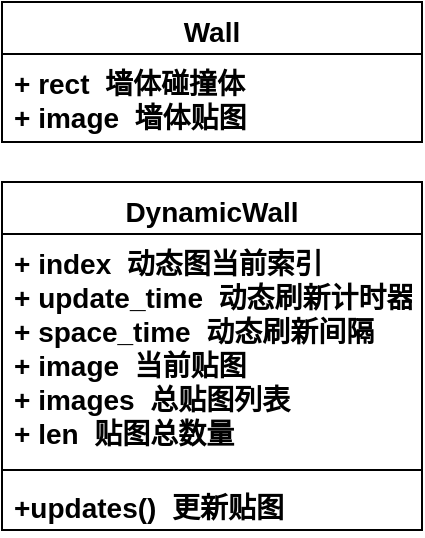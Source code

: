 <mxfile version="20.6.1" type="github">
  <diagram id="88f-QbOVtdxMXCRH5EP6" name="第 1 页">
    <mxGraphModel dx="942" dy="518" grid="1" gridSize="10" guides="1" tooltips="1" connect="1" arrows="1" fold="1" page="1" pageScale="1" pageWidth="827" pageHeight="1169" math="0" shadow="0">
      <root>
        <mxCell id="0" />
        <mxCell id="1" parent="0" />
        <mxCell id="qtLn1t8nXpcTE80C41Ci-14" value="Wall&#xa;" style="swimlane;fontStyle=1;align=center;verticalAlign=top;childLayout=stackLayout;horizontal=1;startSize=26;horizontalStack=0;resizeParent=1;resizeParentMax=0;resizeLast=0;collapsible=1;marginBottom=0;fontSize=14;" vertex="1" parent="1">
          <mxGeometry x="290" y="170" width="210" height="70" as="geometry" />
        </mxCell>
        <mxCell id="qtLn1t8nXpcTE80C41Ci-15" value="+ rect  墙体碰撞体&#xa;+ image  墙体贴图" style="text;strokeColor=none;fillColor=none;align=left;verticalAlign=top;spacingLeft=4;spacingRight=4;overflow=hidden;rotatable=0;points=[[0,0.5],[1,0.5]];portConstraint=eastwest;fontSize=14;fontStyle=1" vertex="1" parent="qtLn1t8nXpcTE80C41Ci-14">
          <mxGeometry y="26" width="210" height="44" as="geometry" />
        </mxCell>
        <mxCell id="qtLn1t8nXpcTE80C41Ci-18" value="DynamicWall" style="swimlane;fontStyle=1;align=center;verticalAlign=top;childLayout=stackLayout;horizontal=1;startSize=26;horizontalStack=0;resizeParent=1;resizeParentMax=0;resizeLast=0;collapsible=1;marginBottom=0;fontSize=14;" vertex="1" parent="1">
          <mxGeometry x="290" y="260" width="210" height="174" as="geometry" />
        </mxCell>
        <mxCell id="qtLn1t8nXpcTE80C41Ci-19" value="+ index  动态图当前索引&#xa;+ update_time  动态刷新计时器&#xa;+ space_time  动态刷新间隔&#xa;+ image  当前贴图&#xa;+ images  总贴图列表&#xa;+ len  贴图总数量" style="text;strokeColor=none;fillColor=none;align=left;verticalAlign=top;spacingLeft=4;spacingRight=4;overflow=hidden;rotatable=0;points=[[0,0.5],[1,0.5]];portConstraint=eastwest;fontSize=14;fontStyle=1" vertex="1" parent="qtLn1t8nXpcTE80C41Ci-18">
          <mxGeometry y="26" width="210" height="114" as="geometry" />
        </mxCell>
        <mxCell id="qtLn1t8nXpcTE80C41Ci-20" value="" style="line;strokeWidth=1;fillColor=none;align=left;verticalAlign=middle;spacingTop=-1;spacingLeft=3;spacingRight=3;rotatable=0;labelPosition=right;points=[];portConstraint=eastwest;strokeColor=inherit;" vertex="1" parent="qtLn1t8nXpcTE80C41Ci-18">
          <mxGeometry y="140" width="210" height="8" as="geometry" />
        </mxCell>
        <mxCell id="qtLn1t8nXpcTE80C41Ci-21" value="+updates()  更新贴图" style="text;strokeColor=none;fillColor=none;align=left;verticalAlign=top;spacingLeft=4;spacingRight=4;overflow=hidden;rotatable=0;points=[[0,0.5],[1,0.5]];portConstraint=eastwest;fontSize=14;fontStyle=1" vertex="1" parent="qtLn1t8nXpcTE80C41Ci-18">
          <mxGeometry y="148" width="210" height="26" as="geometry" />
        </mxCell>
      </root>
    </mxGraphModel>
  </diagram>
</mxfile>
